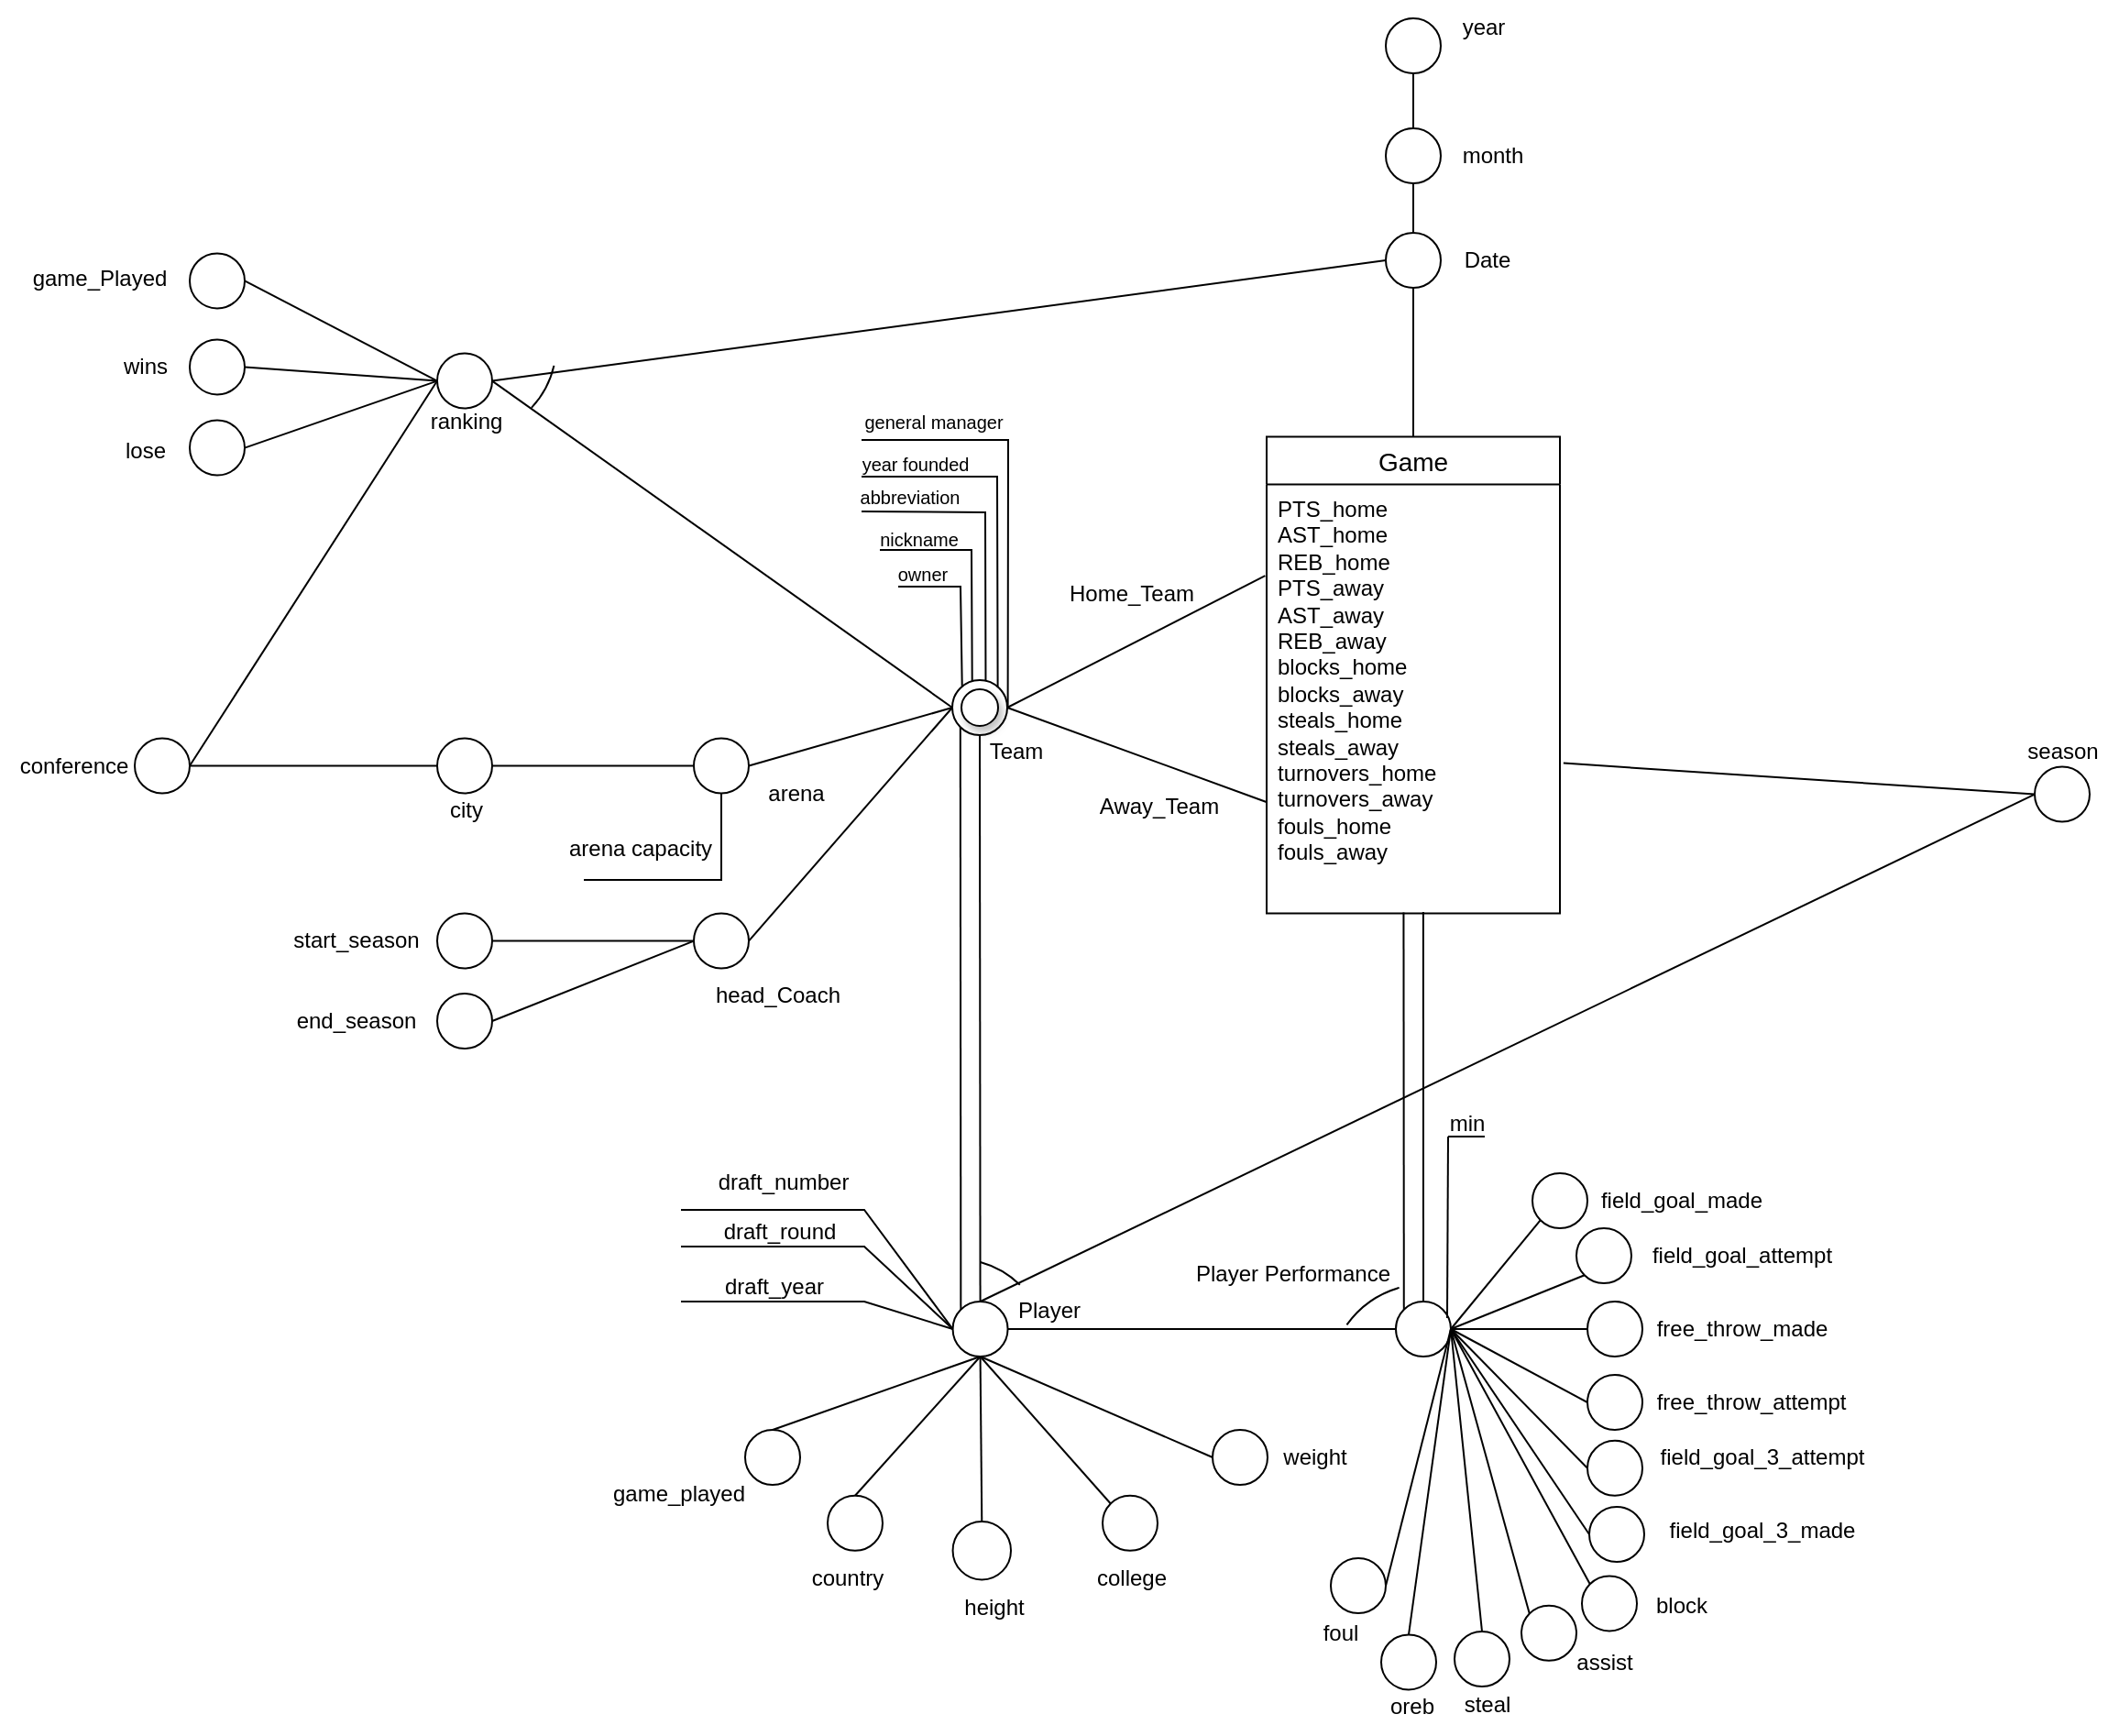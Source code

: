 <mxfile version="26.2.14">
  <diagram name="Page-1" id="STnHS9eQs5rwX8lgGzz5">
    <mxGraphModel dx="1370" dy="768" grid="1" gridSize="10" guides="1" tooltips="1" connect="1" arrows="1" fold="1" page="1" pageScale="1" pageWidth="1654" pageHeight="1169" math="0" shadow="0">
      <root>
        <mxCell id="0" />
        <mxCell id="1" parent="0" />
        <mxCell id="lqGyyjWY5NM0c0FbPmfU-131" value="&lt;font style=&quot;font-size: 10px;&quot;&gt;general manager&lt;/font&gt;" style="text;html=1;align=center;verticalAlign=middle;resizable=0;points=[];autosize=1;strokeColor=none;fillColor=none;" parent="1" vertex="1">
          <mxGeometry x="628.5" y="315.21" width="100" height="30" as="geometry" />
        </mxCell>
        <mxCell id="lqGyyjWY5NM0c0FbPmfU-140" value="&lt;font style=&quot;font-size: 10px;&quot;&gt;abbreviation&lt;/font&gt;" style="text;html=1;align=center;verticalAlign=middle;resizable=0;points=[];autosize=1;strokeColor=none;fillColor=none;" parent="1" vertex="1">
          <mxGeometry x="625.5" y="356" width="80" height="30" as="geometry" />
        </mxCell>
        <mxCell id="lqGyyjWY5NM0c0FbPmfU-82" value="Game" style="swimlane;fontStyle=0;childLayout=stackLayout;horizontal=1;startSize=26;horizontalStack=0;resizeParent=1;resizeParentMax=0;resizeLast=0;collapsible=1;marginBottom=0;align=center;fontSize=14;" parent="1" vertex="1">
          <mxGeometry x="861" y="338.21" width="160" height="260" as="geometry">
            <mxRectangle x="1130" y="142" width="130" height="30" as="alternateBounds" />
          </mxGeometry>
        </mxCell>
        <mxCell id="lqGyyjWY5NM0c0FbPmfU-85" value="&lt;div&gt;&lt;span style=&quot;background-color: transparent; color: light-dark(rgb(0, 0, 0), rgb(255, 255, 255));&quot;&gt;PTS_home&lt;br&gt;AST_home&amp;nbsp;&lt;/span&gt;&lt;/div&gt;&lt;div&gt;&lt;span style=&quot;background-color: transparent; color: light-dark(rgb(0, 0, 0), rgb(255, 255, 255));&quot;&gt;REB_home&lt;br&gt;PTS_away&lt;br&gt;AST_away&lt;br&gt;REB_away&lt;span style=&quot;white-space: pre;&quot;&gt;&#x9;&lt;/span&gt;&lt;br&gt;&lt;/span&gt;&lt;span style=&quot;background-color: transparent; color: light-dark(rgb(0, 0, 0), rgb(255, 255, 255));&quot;&gt;blocks_home&lt;/span&gt;&lt;/div&gt;&lt;div&gt;blocks_away&lt;/div&gt;&lt;div&gt;&lt;div&gt;steals_home&lt;/div&gt;&lt;div&gt;steals_away&lt;/div&gt;&lt;div&gt;turnovers_home&lt;/div&gt;&lt;div&gt;turnovers_away&lt;/div&gt;&lt;div&gt;fouls_home&lt;/div&gt;&lt;/div&gt;&lt;div&gt;fouls_away&lt;/div&gt;&lt;div&gt;&lt;br&gt;&lt;/div&gt;" style="text;strokeColor=none;fillColor=none;spacingLeft=4;spacingRight=4;overflow=hidden;rotatable=0;points=[[0,0.5],[1,0.5]];portConstraint=eastwest;fontSize=12;whiteSpace=wrap;html=1;" parent="lqGyyjWY5NM0c0FbPmfU-82" vertex="1">
          <mxGeometry y="26" width="160" height="234" as="geometry" />
        </mxCell>
        <mxCell id="lqGyyjWY5NM0c0FbPmfU-91" value="Home_Team" style="text;html=1;align=center;verticalAlign=middle;resizable=0;points=[];autosize=1;strokeColor=none;fillColor=none;" parent="1" vertex="1">
          <mxGeometry x="741.5" y="409" width="90" height="30" as="geometry" />
        </mxCell>
        <mxCell id="lqGyyjWY5NM0c0FbPmfU-101" value="" style="endArrow=none;html=1;rounded=0;entryX=1;entryY=0;entryDx=0;entryDy=0;" parent="1" edge="1">
          <mxGeometry relative="1" as="geometry">
            <mxPoint x="640" y="340" as="sourcePoint" />
            <mxPoint x="719.807" y="485.603" as="targetPoint" />
            <Array as="points">
              <mxPoint x="720" y="340" />
            </Array>
          </mxGeometry>
        </mxCell>
        <mxCell id="lqGyyjWY5NM0c0FbPmfU-115" value="&lt;font style=&quot;font-size: 10px;&quot;&gt;owner&lt;/font&gt;" style="text;html=1;align=center;verticalAlign=middle;resizable=0;points=[];autosize=1;strokeColor=none;fillColor=none;" parent="1" vertex="1">
          <mxGeometry x="647.5" y="398.0" width="50" height="30" as="geometry" />
        </mxCell>
        <mxCell id="Ys17MQs9ZZvH2SdcOi4z-31" value="" style="endArrow=none;html=1;rounded=0;entryX=0;entryY=0.5;entryDx=0;entryDy=0;exitX=1;exitY=0.5;exitDx=0;exitDy=0;" parent="1" source="Ys17MQs9ZZvH2SdcOi4z-32" target="HAxubspQe0TTmZOSSiqT-24" edge="1">
          <mxGeometry width="50" height="50" relative="1" as="geometry">
            <mxPoint x="-84" y="441.5" as="sourcePoint" />
            <mxPoint x="-184" y="513.5" as="targetPoint" />
          </mxGeometry>
        </mxCell>
        <mxCell id="Ys17MQs9ZZvH2SdcOi4z-32" value="" style="ellipse;whiteSpace=wrap;html=1;aspect=fixed;" parent="1" vertex="1">
          <mxGeometry x="273.5" y="285.21" width="30" height="30" as="geometry" />
        </mxCell>
        <mxCell id="Ys17MQs9ZZvH2SdcOi4z-34" value="wins" style="text;html=1;align=center;verticalAlign=middle;resizable=0;points=[];autosize=1;strokeColor=none;fillColor=none;" parent="1" vertex="1">
          <mxGeometry x="223.5" y="285.21" width="50" height="30" as="geometry" />
        </mxCell>
        <mxCell id="Ys17MQs9ZZvH2SdcOi4z-35" value="" style="endArrow=none;html=1;rounded=0;exitX=1;exitY=0.5;exitDx=0;exitDy=0;entryX=0;entryY=0.5;entryDx=0;entryDy=0;" parent="1" source="Ys17MQs9ZZvH2SdcOi4z-36" target="HAxubspQe0TTmZOSSiqT-24" edge="1">
          <mxGeometry width="50" height="50" relative="1" as="geometry">
            <mxPoint x="-104" y="493.5" as="sourcePoint" />
            <mxPoint x="383.5" y="255.21" as="targetPoint" />
          </mxGeometry>
        </mxCell>
        <mxCell id="Ys17MQs9ZZvH2SdcOi4z-36" value="" style="ellipse;whiteSpace=wrap;html=1;aspect=fixed;" parent="1" vertex="1">
          <mxGeometry x="273.5" y="329.29" width="30" height="30" as="geometry" />
        </mxCell>
        <mxCell id="Ys17MQs9ZZvH2SdcOi4z-37" value="lose" style="text;html=1;align=center;verticalAlign=middle;resizable=0;points=[];autosize=1;strokeColor=none;fillColor=none;" parent="1" vertex="1">
          <mxGeometry x="223.5" y="330.71" width="50" height="30" as="geometry" />
        </mxCell>
        <mxCell id="Ys17MQs9ZZvH2SdcOi4z-41" value="" style="endArrow=none;html=1;rounded=0;exitX=0.5;exitY=1;exitDx=0;exitDy=0;entryX=0;entryY=0.5;entryDx=0;entryDy=0;" parent="1" source="HAxubspQe0TTmZOSSiqT-42" target="Ys17MQs9ZZvH2SdcOi4z-51" edge="1">
          <mxGeometry width="50" height="50" relative="1" as="geometry">
            <mxPoint x="681.5" y="771.22" as="sourcePoint" />
            <mxPoint x="781.5" y="771.22" as="targetPoint" />
          </mxGeometry>
        </mxCell>
        <mxCell id="Ys17MQs9ZZvH2SdcOi4z-42" value="" style="endArrow=none;html=1;rounded=0;exitX=0.5;exitY=1;exitDx=0;exitDy=0;entryX=0.5;entryY=0;entryDx=0;entryDy=0;" parent="1" source="HAxubspQe0TTmZOSSiqT-42" target="Ys17MQs9ZZvH2SdcOi4z-49" edge="1">
          <mxGeometry width="50" height="50" relative="1" as="geometry">
            <mxPoint x="681.5" y="771.22" as="sourcePoint" />
            <mxPoint x="771.5" y="811.22" as="targetPoint" />
          </mxGeometry>
        </mxCell>
        <mxCell id="Ys17MQs9ZZvH2SdcOi4z-43" value="" style="endArrow=none;html=1;rounded=0;exitX=0.5;exitY=1;exitDx=0;exitDy=0;entryX=0.5;entryY=0;entryDx=0;entryDy=0;" parent="1" source="HAxubspQe0TTmZOSSiqT-42" target="Ys17MQs9ZZvH2SdcOi4z-47" edge="1">
          <mxGeometry width="50" height="50" relative="1" as="geometry">
            <mxPoint x="651.5" y="678.29" as="sourcePoint" />
            <mxPoint x="696.5" y="841.22" as="targetPoint" />
          </mxGeometry>
        </mxCell>
        <mxCell id="Ys17MQs9ZZvH2SdcOi4z-44" value="" style="endArrow=none;html=1;rounded=0;exitX=0.5;exitY=1;exitDx=0;exitDy=0;entryX=0.5;entryY=0;entryDx=0;entryDy=0;" parent="1" source="HAxubspQe0TTmZOSSiqT-42" target="Ys17MQs9ZZvH2SdcOi4z-45" edge="1">
          <mxGeometry width="50" height="50" relative="1" as="geometry">
            <mxPoint x="681.5" y="771.22" as="sourcePoint" />
            <mxPoint x="686.5" y="864.22" as="targetPoint" />
          </mxGeometry>
        </mxCell>
        <mxCell id="Ys17MQs9ZZvH2SdcOi4z-45" value="" style="ellipse;whiteSpace=wrap;html=1;aspect=fixed;" parent="1" vertex="1">
          <mxGeometry x="576.5" y="880.0" width="30" height="30" as="geometry" />
        </mxCell>
        <mxCell id="Ys17MQs9ZZvH2SdcOi4z-46" value="game_played" style="text;html=1;align=center;verticalAlign=middle;resizable=0;points=[];autosize=1;strokeColor=none;fillColor=none;" parent="1" vertex="1">
          <mxGeometry x="490" y="900.0" width="100" height="30" as="geometry" />
        </mxCell>
        <mxCell id="Ys17MQs9ZZvH2SdcOi4z-47" value="" style="ellipse;whiteSpace=wrap;html=1;aspect=fixed;" parent="1" vertex="1">
          <mxGeometry x="621.5" y="915.86" width="30" height="30" as="geometry" />
        </mxCell>
        <mxCell id="Ys17MQs9ZZvH2SdcOi4z-48" value="country" style="text;html=1;align=center;verticalAlign=middle;resizable=0;points=[];autosize=1;strokeColor=none;fillColor=none;" parent="1" vertex="1">
          <mxGeometry x="601.5" y="945.86" width="60" height="30" as="geometry" />
        </mxCell>
        <mxCell id="Ys17MQs9ZZvH2SdcOi4z-49" value="" style="ellipse;whiteSpace=wrap;html=1;aspect=fixed;" parent="1" vertex="1">
          <mxGeometry x="689.78" y="930" width="31.72" height="31.72" as="geometry" />
        </mxCell>
        <mxCell id="Ys17MQs9ZZvH2SdcOi4z-50" value="height" style="text;html=1;align=center;verticalAlign=middle;resizable=0;points=[];autosize=1;strokeColor=none;fillColor=none;" parent="1" vertex="1">
          <mxGeometry x="681.5" y="961.72" width="60" height="30" as="geometry" />
        </mxCell>
        <mxCell id="Ys17MQs9ZZvH2SdcOi4z-51" value="" style="ellipse;whiteSpace=wrap;html=1;aspect=fixed;" parent="1" vertex="1">
          <mxGeometry x="831.5" y="880.0" width="30" height="30" as="geometry" />
        </mxCell>
        <mxCell id="Ys17MQs9ZZvH2SdcOi4z-53" value="weight" style="text;html=1;align=center;verticalAlign=middle;resizable=0;points=[];autosize=1;strokeColor=none;fillColor=none;" parent="1" vertex="1">
          <mxGeometry x="856.5" y="880.0" width="60" height="30" as="geometry" />
        </mxCell>
        <mxCell id="Ys17MQs9ZZvH2SdcOi4z-60" value="" style="endArrow=none;html=1;rounded=0;entryX=0;entryY=0.5;entryDx=0;entryDy=0;exitX=1;exitY=0.5;exitDx=0;exitDy=0;" parent="1" source="Ys17MQs9ZZvH2SdcOi4z-61" target="HAxubspQe0TTmZOSSiqT-24" edge="1">
          <mxGeometry width="50" height="50" relative="1" as="geometry">
            <mxPoint x="-94" y="393.5" as="sourcePoint" />
            <mxPoint x="66" y="453.5" as="targetPoint" />
          </mxGeometry>
        </mxCell>
        <mxCell id="Ys17MQs9ZZvH2SdcOi4z-61" value="" style="ellipse;whiteSpace=wrap;html=1;aspect=fixed;" parent="1" vertex="1">
          <mxGeometry x="273.5" y="238.21" width="30" height="30" as="geometry" />
        </mxCell>
        <mxCell id="uUU-sFvdg4GG319mq6XO-7" value="" style="endArrow=none;html=1;rounded=0;entryX=0;entryY=0;entryDx=0;entryDy=0;exitX=0.5;exitY=1;exitDx=0;exitDy=0;" parent="1" source="HAxubspQe0TTmZOSSiqT-42" target="uUU-sFvdg4GG319mq6XO-8" edge="1">
          <mxGeometry width="50" height="50" relative="1" as="geometry">
            <mxPoint x="691.5" y="680" as="sourcePoint" />
            <mxPoint x="786" y="731.22" as="targetPoint" />
          </mxGeometry>
        </mxCell>
        <mxCell id="uUU-sFvdg4GG319mq6XO-8" value="" style="ellipse;whiteSpace=wrap;html=1;aspect=fixed;" parent="1" vertex="1">
          <mxGeometry x="771.5" y="915.86" width="30" height="30" as="geometry" />
        </mxCell>
        <mxCell id="uUU-sFvdg4GG319mq6XO-9" value="college" style="text;html=1;align=center;verticalAlign=middle;resizable=0;points=[];autosize=1;strokeColor=none;fillColor=none;" parent="1" vertex="1">
          <mxGeometry x="756.5" y="945.86" width="60" height="30" as="geometry" />
        </mxCell>
        <mxCell id="HAxubspQe0TTmZOSSiqT-1" value="" style="ellipse;whiteSpace=wrap;html=1;aspect=fixed;" parent="1" vertex="1">
          <mxGeometry x="926" y="227" width="30" height="30" as="geometry" />
        </mxCell>
        <mxCell id="HAxubspQe0TTmZOSSiqT-3" value="Date" style="text;html=1;align=center;verticalAlign=middle;resizable=0;points=[];autosize=1;strokeColor=none;fillColor=none;" parent="1" vertex="1">
          <mxGeometry x="956" y="227" width="50" height="30" as="geometry" />
        </mxCell>
        <mxCell id="HAxubspQe0TTmZOSSiqT-4" value="" style="ellipse;whiteSpace=wrap;html=1;aspect=fixed;" parent="1" vertex="1">
          <mxGeometry x="926" y="170" width="30" height="30" as="geometry" />
        </mxCell>
        <mxCell id="HAxubspQe0TTmZOSSiqT-5" value="" style="ellipse;whiteSpace=wrap;html=1;aspect=fixed;" parent="1" vertex="1">
          <mxGeometry x="926" y="110" width="30" height="30" as="geometry" />
        </mxCell>
        <mxCell id="HAxubspQe0TTmZOSSiqT-7" value="" style="endArrow=none;html=1;rounded=0;entryX=0.5;entryY=1;entryDx=0;entryDy=0;exitX=0.5;exitY=0;exitDx=0;exitDy=0;" parent="1" source="HAxubspQe0TTmZOSSiqT-1" target="HAxubspQe0TTmZOSSiqT-4" edge="1">
          <mxGeometry width="50" height="50" relative="1" as="geometry">
            <mxPoint x="628.5" y="257" as="sourcePoint" />
            <mxPoint x="678.5" y="207" as="targetPoint" />
          </mxGeometry>
        </mxCell>
        <mxCell id="HAxubspQe0TTmZOSSiqT-8" value="month" style="text;html=1;align=center;verticalAlign=middle;resizable=0;points=[];autosize=1;strokeColor=none;fillColor=none;" parent="1" vertex="1">
          <mxGeometry x="953.5" y="170" width="60" height="30" as="geometry" />
        </mxCell>
        <mxCell id="HAxubspQe0TTmZOSSiqT-9" value="year" style="text;html=1;align=center;verticalAlign=middle;resizable=0;points=[];autosize=1;strokeColor=none;fillColor=none;" parent="1" vertex="1">
          <mxGeometry x="953.5" y="100" width="50" height="30" as="geometry" />
        </mxCell>
        <mxCell id="HAxubspQe0TTmZOSSiqT-10" value="Away_Team" style="text;html=1;align=center;verticalAlign=middle;resizable=0;points=[];autosize=1;strokeColor=none;fillColor=none;" parent="1" vertex="1">
          <mxGeometry x="756.5" y="524.5" width="90" height="30" as="geometry" />
        </mxCell>
        <mxCell id="HAxubspQe0TTmZOSSiqT-11" value="" style="ellipse;whiteSpace=wrap;html=1;aspect=fixed;" parent="1" vertex="1">
          <mxGeometry x="689.5" y="471" width="30" height="30" as="geometry" />
        </mxCell>
        <mxCell id="HAxubspQe0TTmZOSSiqT-12" value="" style="endArrow=none;html=1;rounded=0;entryX=-0.005;entryY=0.213;entryDx=0;entryDy=0;exitX=1;exitY=0.5;exitDx=0;exitDy=0;entryPerimeter=0;" parent="1" source="HAxubspQe0TTmZOSSiqT-11" target="lqGyyjWY5NM0c0FbPmfU-85" edge="1">
          <mxGeometry width="50" height="50" relative="1" as="geometry">
            <mxPoint x="648.5" y="550" as="sourcePoint" />
            <mxPoint x="698.5" y="500" as="targetPoint" />
          </mxGeometry>
        </mxCell>
        <mxCell id="HAxubspQe0TTmZOSSiqT-14" value="" style="ellipse;whiteSpace=wrap;html=1;aspect=fixed;shadow=1;" parent="1" vertex="1">
          <mxGeometry x="694.5" y="476" width="20" height="20" as="geometry" />
        </mxCell>
        <mxCell id="HAxubspQe0TTmZOSSiqT-15" value="" style="endArrow=none;html=1;rounded=0;entryX=1;entryY=0.5;entryDx=0;entryDy=0;exitX=0.001;exitY=0.741;exitDx=0;exitDy=0;exitPerimeter=0;" parent="1" source="lqGyyjWY5NM0c0FbPmfU-85" target="HAxubspQe0TTmZOSSiqT-11" edge="1">
          <mxGeometry width="50" height="50" relative="1" as="geometry">
            <mxPoint x="648.5" y="550" as="sourcePoint" />
            <mxPoint x="698.5" y="500" as="targetPoint" />
          </mxGeometry>
        </mxCell>
        <mxCell id="HAxubspQe0TTmZOSSiqT-16" value="Team" style="text;html=1;align=center;verticalAlign=middle;resizable=0;points=[];autosize=1;strokeColor=none;fillColor=none;" parent="1" vertex="1">
          <mxGeometry x="698.5" y="494.5" width="50" height="30" as="geometry" />
        </mxCell>
        <mxCell id="HAxubspQe0TTmZOSSiqT-19" value="" style="endArrow=none;html=1;rounded=0;entryX=0;entryY=0.5;entryDx=0;entryDy=0;exitX=1;exitY=0.5;exitDx=0;exitDy=0;" parent="1" source="HAxubspQe0TTmZOSSiqT-24" target="HAxubspQe0TTmZOSSiqT-11" edge="1">
          <mxGeometry width="50" height="50" relative="1" as="geometry">
            <mxPoint x="518.5" y="470" as="sourcePoint" />
            <mxPoint x="498.5" y="490" as="targetPoint" />
          </mxGeometry>
        </mxCell>
        <mxCell id="HAxubspQe0TTmZOSSiqT-20" value="" style="ellipse;whiteSpace=wrap;html=1;aspect=fixed;" parent="1" vertex="1">
          <mxGeometry x="408.5" y="598.29" width="30" height="30" as="geometry" />
        </mxCell>
        <mxCell id="HAxubspQe0TTmZOSSiqT-21" value="" style="ellipse;whiteSpace=wrap;html=1;aspect=fixed;" parent="1" vertex="1">
          <mxGeometry x="548.5" y="598.29" width="30" height="30" as="geometry" />
        </mxCell>
        <mxCell id="HAxubspQe0TTmZOSSiqT-22" value="" style="ellipse;whiteSpace=wrap;html=1;aspect=fixed;" parent="1" vertex="1">
          <mxGeometry x="408.5" y="502.79" width="30" height="30" as="geometry" />
        </mxCell>
        <mxCell id="HAxubspQe0TTmZOSSiqT-23" value="" style="ellipse;whiteSpace=wrap;html=1;aspect=fixed;" parent="1" vertex="1">
          <mxGeometry x="548.5" y="502.79" width="30" height="30" as="geometry" />
        </mxCell>
        <mxCell id="HAxubspQe0TTmZOSSiqT-24" value="" style="ellipse;whiteSpace=wrap;html=1;aspect=fixed;" parent="1" vertex="1">
          <mxGeometry x="408.5" y="292.79" width="30" height="30" as="geometry" />
        </mxCell>
        <mxCell id="HAxubspQe0TTmZOSSiqT-26" value="" style="endArrow=none;html=1;rounded=0;entryX=0;entryY=0.5;entryDx=0;entryDy=0;exitX=1;exitY=0.5;exitDx=0;exitDy=0;" parent="1" source="HAxubspQe0TTmZOSSiqT-23" target="HAxubspQe0TTmZOSSiqT-11" edge="1">
          <mxGeometry width="50" height="50" relative="1" as="geometry">
            <mxPoint x="598.5" y="550" as="sourcePoint" />
            <mxPoint x="498.5" y="490" as="targetPoint" />
          </mxGeometry>
        </mxCell>
        <mxCell id="HAxubspQe0TTmZOSSiqT-27" value="arena" style="text;html=1;align=center;verticalAlign=middle;resizable=0;points=[];autosize=1;strokeColor=none;fillColor=none;" parent="1" vertex="1">
          <mxGeometry x="578.5" y="518.29" width="50" height="30" as="geometry" />
        </mxCell>
        <mxCell id="HAxubspQe0TTmZOSSiqT-28" value="" style="endArrow=none;html=1;rounded=0;entryX=0.5;entryY=1;entryDx=0;entryDy=0;" parent="1" target="HAxubspQe0TTmZOSSiqT-23" edge="1">
          <mxGeometry width="50" height="50" relative="1" as="geometry">
            <mxPoint x="488.5" y="580" as="sourcePoint" />
            <mxPoint x="498.5" y="490" as="targetPoint" />
            <Array as="points">
              <mxPoint x="563.5" y="580" />
            </Array>
          </mxGeometry>
        </mxCell>
        <mxCell id="HAxubspQe0TTmZOSSiqT-29" value="arena capacity" style="text;html=1;align=center;verticalAlign=middle;resizable=0;points=[];autosize=1;strokeColor=none;fillColor=none;" parent="1" vertex="1">
          <mxGeometry x="468.5" y="548.29" width="100" height="30" as="geometry" />
        </mxCell>
        <mxCell id="HAxubspQe0TTmZOSSiqT-30" value="" style="endArrow=none;html=1;rounded=0;entryX=0;entryY=0.5;entryDx=0;entryDy=0;exitX=1;exitY=0.5;exitDx=0;exitDy=0;" parent="1" source="HAxubspQe0TTmZOSSiqT-22" target="HAxubspQe0TTmZOSSiqT-23" edge="1">
          <mxGeometry width="50" height="50" relative="1" as="geometry">
            <mxPoint x="448.5" y="518" as="sourcePoint" />
            <mxPoint x="498.5" y="490" as="targetPoint" />
          </mxGeometry>
        </mxCell>
        <mxCell id="HAxubspQe0TTmZOSSiqT-31" value="city" style="text;html=1;align=center;verticalAlign=middle;resizable=0;points=[];autosize=1;strokeColor=none;fillColor=none;" parent="1" vertex="1">
          <mxGeometry x="403.5" y="527" width="40" height="30" as="geometry" />
        </mxCell>
        <mxCell id="HAxubspQe0TTmZOSSiqT-33" value="&lt;font style=&quot;font-size: 10px;&quot;&gt;year founded&lt;/font&gt;" style="text;html=1;align=center;verticalAlign=middle;resizable=0;points=[];autosize=1;strokeColor=none;fillColor=none;" parent="1" vertex="1">
          <mxGeometry x="628.5" y="338.21" width="80" height="30" as="geometry" />
        </mxCell>
        <mxCell id="HAxubspQe0TTmZOSSiqT-34" value="" style="endArrow=none;html=1;rounded=0;entryX=0;entryY=0.5;entryDx=0;entryDy=0;exitX=1;exitY=0.5;exitDx=0;exitDy=0;" parent="1" source="HAxubspQe0TTmZOSSiqT-21" target="HAxubspQe0TTmZOSSiqT-11" edge="1">
          <mxGeometry width="50" height="50" relative="1" as="geometry">
            <mxPoint x="578.5" y="620" as="sourcePoint" />
            <mxPoint x="658.5" y="450" as="targetPoint" />
          </mxGeometry>
        </mxCell>
        <mxCell id="HAxubspQe0TTmZOSSiqT-36" value="head_Coach" style="text;html=1;align=center;verticalAlign=middle;resizable=0;points=[];autosize=1;strokeColor=none;fillColor=none;" parent="1" vertex="1">
          <mxGeometry x="548.5" y="628.29" width="90" height="30" as="geometry" />
        </mxCell>
        <mxCell id="HAxubspQe0TTmZOSSiqT-37" value="" style="endArrow=none;html=1;rounded=0;entryX=0;entryY=0.5;entryDx=0;entryDy=0;entryPerimeter=0;exitX=1;exitY=0.5;exitDx=0;exitDy=0;" parent="1" source="HAxubspQe0TTmZOSSiqT-20" target="HAxubspQe0TTmZOSSiqT-21" edge="1">
          <mxGeometry width="50" height="50" relative="1" as="geometry">
            <mxPoint x="468.5" y="620" as="sourcePoint" />
            <mxPoint x="658.5" y="450" as="targetPoint" />
          </mxGeometry>
        </mxCell>
        <mxCell id="HAxubspQe0TTmZOSSiqT-39" value="start_season" style="text;html=1;align=center;verticalAlign=middle;resizable=0;points=[];autosize=1;strokeColor=none;fillColor=none;" parent="1" vertex="1">
          <mxGeometry x="318.5" y="598.29" width="90" height="30" as="geometry" />
        </mxCell>
        <mxCell id="HAxubspQe0TTmZOSSiqT-40" value="" style="endArrow=none;html=1;rounded=0;entryX=0;entryY=0.5;entryDx=0;entryDy=0;exitX=1;exitY=0.5;exitDx=0;exitDy=0;" parent="1" source="HAxubspQe0TTmZOSSiqT-43" target="HAxubspQe0TTmZOSSiqT-21" edge="1">
          <mxGeometry width="50" height="50" relative="1" as="geometry">
            <mxPoint x="448.5" y="660" as="sourcePoint" />
            <mxPoint x="658.5" y="450" as="targetPoint" />
          </mxGeometry>
        </mxCell>
        <mxCell id="HAxubspQe0TTmZOSSiqT-42" value="" style="ellipse;whiteSpace=wrap;html=1;aspect=fixed;" parent="1" vertex="1">
          <mxGeometry x="689.78" y="810" width="30" height="30" as="geometry" />
        </mxCell>
        <mxCell id="HAxubspQe0TTmZOSSiqT-43" value="" style="ellipse;whiteSpace=wrap;html=1;aspect=fixed;" parent="1" vertex="1">
          <mxGeometry x="408.5" y="642" width="30" height="30" as="geometry" />
        </mxCell>
        <mxCell id="HAxubspQe0TTmZOSSiqT-45" value="end_season" style="text;html=1;align=center;verticalAlign=middle;resizable=0;points=[];autosize=1;strokeColor=none;fillColor=none;" parent="1" vertex="1">
          <mxGeometry x="318.5" y="642" width="90" height="30" as="geometry" />
        </mxCell>
        <mxCell id="HAxubspQe0TTmZOSSiqT-46" value="" style="endArrow=none;html=1;rounded=0;entryX=0.5;entryY=1;entryDx=0;entryDy=0;exitX=0.5;exitY=0;exitDx=0;exitDy=0;" parent="1" source="HAxubspQe0TTmZOSSiqT-42" target="HAxubspQe0TTmZOSSiqT-11" edge="1">
          <mxGeometry width="50" height="50" relative="1" as="geometry">
            <mxPoint x="703.5" y="640" as="sourcePoint" />
            <mxPoint x="658.5" y="450" as="targetPoint" />
          </mxGeometry>
        </mxCell>
        <mxCell id="HAxubspQe0TTmZOSSiqT-47" value="" style="endArrow=none;html=1;rounded=0;entryX=0;entryY=1;entryDx=0;entryDy=0;exitX=0;exitY=0;exitDx=0;exitDy=0;" parent="1" source="HAxubspQe0TTmZOSSiqT-42" target="HAxubspQe0TTmZOSSiqT-11" edge="1">
          <mxGeometry width="50" height="50" relative="1" as="geometry">
            <mxPoint x="692.5" y="650" as="sourcePoint" />
            <mxPoint x="658.5" y="450" as="targetPoint" />
          </mxGeometry>
        </mxCell>
        <mxCell id="HAxubspQe0TTmZOSSiqT-48" value="Player" style="text;html=1;align=center;verticalAlign=middle;resizable=0;points=[];autosize=1;strokeColor=none;fillColor=none;" parent="1" vertex="1">
          <mxGeometry x="711.5" y="800" width="60" height="30" as="geometry" />
        </mxCell>
        <mxCell id="HAxubspQe0TTmZOSSiqT-53" value="" style="ellipse;whiteSpace=wrap;html=1;aspect=fixed;" parent="1" vertex="1">
          <mxGeometry x="1280" y="518.29" width="30" height="30" as="geometry" />
        </mxCell>
        <mxCell id="HAxubspQe0TTmZOSSiqT-55" value="season" style="text;html=1;align=center;verticalAlign=middle;resizable=0;points=[];autosize=1;strokeColor=none;fillColor=none;" parent="1" vertex="1">
          <mxGeometry x="1265" y="494.5" width="60" height="30" as="geometry" />
        </mxCell>
        <mxCell id="HAxubspQe0TTmZOSSiqT-59" value="ranking" style="text;html=1;align=center;verticalAlign=middle;resizable=0;points=[];autosize=1;strokeColor=none;fillColor=none;" parent="1" vertex="1">
          <mxGeometry x="393.5" y="315.21" width="60" height="30" as="geometry" />
        </mxCell>
        <mxCell id="HAxubspQe0TTmZOSSiqT-62" value="" style="endArrow=none;html=1;rounded=0;entryX=0;entryY=0.5;entryDx=0;entryDy=0;exitX=1;exitY=0.5;exitDx=0;exitDy=0;" parent="1" source="HAxubspQe0TTmZOSSiqT-64" target="HAxubspQe0TTmZOSSiqT-22" edge="1">
          <mxGeometry width="50" height="50" relative="1" as="geometry">
            <mxPoint x="298.5" y="518" as="sourcePoint" />
            <mxPoint x="768.5" y="580" as="targetPoint" />
          </mxGeometry>
        </mxCell>
        <mxCell id="HAxubspQe0TTmZOSSiqT-64" value="" style="ellipse;whiteSpace=wrap;html=1;aspect=fixed;" parent="1" vertex="1">
          <mxGeometry x="243.5" y="502.79" width="30" height="30" as="geometry" />
        </mxCell>
        <mxCell id="HAxubspQe0TTmZOSSiqT-65" value="conference" style="text;html=1;align=center;verticalAlign=middle;resizable=0;points=[];autosize=1;strokeColor=none;fillColor=none;" parent="1" vertex="1">
          <mxGeometry x="170" y="502.79" width="80" height="30" as="geometry" />
        </mxCell>
        <mxCell id="HAxubspQe0TTmZOSSiqT-66" value="game_Played" style="text;html=1;align=center;verticalAlign=middle;resizable=0;points=[];autosize=1;strokeColor=none;fillColor=none;" parent="1" vertex="1">
          <mxGeometry x="173.5" y="237" width="100" height="30" as="geometry" />
        </mxCell>
        <mxCell id="HAxubspQe0TTmZOSSiqT-67" value="&lt;font style=&quot;font-size: 10px;&quot;&gt;nickname&lt;/font&gt;" style="text;html=1;align=center;verticalAlign=middle;resizable=0;points=[];autosize=1;strokeColor=none;fillColor=none;" parent="1" vertex="1">
          <mxGeometry x="635.5" y="379.0" width="70" height="30" as="geometry" />
        </mxCell>
        <mxCell id="HAxubspQe0TTmZOSSiqT-70" value="" style="endArrow=none;html=1;rounded=0;entryX=0.5;entryY=1;entryDx=0;entryDy=0;exitX=0.5;exitY=0;exitDx=0;exitDy=0;" parent="1" source="HAxubspQe0TTmZOSSiqT-4" target="HAxubspQe0TTmZOSSiqT-5" edge="1">
          <mxGeometry width="50" height="50" relative="1" as="geometry">
            <mxPoint x="778.5" y="200" as="sourcePoint" />
            <mxPoint x="828.5" y="150" as="targetPoint" />
          </mxGeometry>
        </mxCell>
        <mxCell id="HAxubspQe0TTmZOSSiqT-71" value="" style="endArrow=none;html=1;rounded=0;entryX=0;entryY=0.5;entryDx=0;entryDy=0;exitX=1;exitY=0.5;exitDx=0;exitDy=0;" parent="1" source="HAxubspQe0TTmZOSSiqT-24" target="HAxubspQe0TTmZOSSiqT-1" edge="1">
          <mxGeometry width="50" height="50" relative="1" as="geometry">
            <mxPoint x="758.5" y="260" as="sourcePoint" />
            <mxPoint x="808.5" y="210" as="targetPoint" />
          </mxGeometry>
        </mxCell>
        <mxCell id="HAxubspQe0TTmZOSSiqT-73" value="" style="verticalLabelPosition=bottom;verticalAlign=top;html=1;shape=mxgraph.basic.arc;startAngle=0.286;endAngle=0.37;" parent="1" vertex="1">
          <mxGeometry x="373.5" y="238.21" width="100" height="100" as="geometry" />
        </mxCell>
        <mxCell id="HAxubspQe0TTmZOSSiqT-74" value="" style="endArrow=none;html=1;rounded=0;entryX=0;entryY=0.5;entryDx=0;entryDy=0;exitX=1;exitY=0.5;exitDx=0;exitDy=0;" parent="1" source="HAxubspQe0TTmZOSSiqT-64" target="HAxubspQe0TTmZOSSiqT-24" edge="1">
          <mxGeometry width="50" height="50" relative="1" as="geometry">
            <mxPoint x="618.5" y="610" as="sourcePoint" />
            <mxPoint x="668.5" y="560" as="targetPoint" />
          </mxGeometry>
        </mxCell>
        <mxCell id="HAxubspQe0TTmZOSSiqT-75" value="" style="endArrow=none;html=1;rounded=0;exitX=0;exitY=0.5;exitDx=0;exitDy=0;" parent="1" source="HAxubspQe0TTmZOSSiqT-42" edge="1">
          <mxGeometry width="50" height="50" relative="1" as="geometry">
            <mxPoint x="901.5" y="710" as="sourcePoint" />
            <mxPoint x="541.5" y="760" as="targetPoint" />
            <Array as="points">
              <mxPoint x="641.5" y="760" />
            </Array>
          </mxGeometry>
        </mxCell>
        <mxCell id="HAxubspQe0TTmZOSSiqT-76" value="draft_year" style="text;html=1;align=center;verticalAlign=middle;resizable=0;points=[];autosize=1;strokeColor=none;fillColor=none;" parent="1" vertex="1">
          <mxGeometry x="551.5" y="786.71" width="80" height="30" as="geometry" />
        </mxCell>
        <mxCell id="HAxubspQe0TTmZOSSiqT-77" value="" style="endArrow=none;html=1;rounded=0;exitX=0;exitY=0.5;exitDx=0;exitDy=0;" parent="1" source="HAxubspQe0TTmZOSSiqT-42" edge="1">
          <mxGeometry width="50" height="50" relative="1" as="geometry">
            <mxPoint x="901.5" y="710" as="sourcePoint" />
            <mxPoint x="541.5" y="780" as="targetPoint" />
            <Array as="points">
              <mxPoint x="641.5" y="780" />
            </Array>
          </mxGeometry>
        </mxCell>
        <mxCell id="HAxubspQe0TTmZOSSiqT-78" value="draft_round" style="text;html=1;align=center;verticalAlign=middle;resizable=0;points=[];autosize=1;strokeColor=none;fillColor=none;" parent="1" vertex="1">
          <mxGeometry x="554.5" y="756.71" width="80" height="30" as="geometry" />
        </mxCell>
        <mxCell id="HAxubspQe0TTmZOSSiqT-79" value="" style="endArrow=none;html=1;rounded=0;exitX=0;exitY=0.5;exitDx=0;exitDy=0;" parent="1" source="HAxubspQe0TTmZOSSiqT-42" edge="1">
          <mxGeometry width="50" height="50" relative="1" as="geometry">
            <mxPoint x="611.5" y="780" as="sourcePoint" />
            <mxPoint x="541.5" y="810" as="targetPoint" />
            <Array as="points">
              <mxPoint x="641.5" y="810" />
            </Array>
          </mxGeometry>
        </mxCell>
        <mxCell id="HAxubspQe0TTmZOSSiqT-80" value="draft_number" style="text;html=1;align=center;verticalAlign=middle;resizable=0;points=[];autosize=1;strokeColor=none;fillColor=none;" parent="1" vertex="1">
          <mxGeometry x="551.5" y="730" width="90" height="30" as="geometry" />
        </mxCell>
        <mxCell id="HAxubspQe0TTmZOSSiqT-81" value="" style="endArrow=none;html=1;rounded=0;entryX=0;entryY=0.5;entryDx=0;entryDy=0;exitX=0.5;exitY=0;exitDx=0;exitDy=0;" parent="1" source="HAxubspQe0TTmZOSSiqT-42" target="HAxubspQe0TTmZOSSiqT-53" edge="1">
          <mxGeometry width="50" height="50" relative="1" as="geometry">
            <mxPoint x="418.5" y="750" as="sourcePoint" />
            <mxPoint x="468.5" y="700" as="targetPoint" />
            <Array as="points" />
          </mxGeometry>
        </mxCell>
        <mxCell id="HAxubspQe0TTmZOSSiqT-82" value="" style="verticalLabelPosition=bottom;verticalAlign=top;html=1;shape=mxgraph.basic.arc;startAngle=0.043;endAngle=0.123;" parent="1" vertex="1">
          <mxGeometry x="641.5" y="786.71" width="100" height="100" as="geometry" />
        </mxCell>
        <mxCell id="rmlVPVZ7KGybjE69mIBt-1" value="" style="endArrow=none;html=1;rounded=0;entryX=0.5;entryY=1;entryDx=0;entryDy=0;exitX=0.5;exitY=0;exitDx=0;exitDy=0;" parent="1" source="lqGyyjWY5NM0c0FbPmfU-82" target="HAxubspQe0TTmZOSSiqT-1" edge="1">
          <mxGeometry width="50" height="50" relative="1" as="geometry">
            <mxPoint x="820" y="340" as="sourcePoint" />
            <mxPoint x="870" y="290" as="targetPoint" />
          </mxGeometry>
        </mxCell>
        <mxCell id="rmlVPVZ7KGybjE69mIBt-2" value="" style="endArrow=none;html=1;rounded=0;entryX=1.012;entryY=0.65;entryDx=0;entryDy=0;entryPerimeter=0;exitX=0;exitY=0.5;exitDx=0;exitDy=0;" parent="1" source="HAxubspQe0TTmZOSSiqT-53" target="lqGyyjWY5NM0c0FbPmfU-85" edge="1">
          <mxGeometry width="50" height="50" relative="1" as="geometry">
            <mxPoint x="820" y="740" as="sourcePoint" />
            <mxPoint x="870" y="690" as="targetPoint" />
          </mxGeometry>
        </mxCell>
        <mxCell id="GS6m8zJGMtgKhHzVI7Pk-4" value="" style="ellipse;whiteSpace=wrap;html=1;aspect=fixed;" parent="1" vertex="1">
          <mxGeometry x="931.5" y="810.0" width="30" height="30" as="geometry" />
        </mxCell>
        <mxCell id="GS6m8zJGMtgKhHzVI7Pk-5" value="" style="endArrow=none;html=1;rounded=0;exitX=1;exitY=0.5;exitDx=0;exitDy=0;entryX=0;entryY=0.5;entryDx=0;entryDy=0;" parent="1" source="HAxubspQe0TTmZOSSiqT-42" target="GS6m8zJGMtgKhHzVI7Pk-4" edge="1">
          <mxGeometry width="50" height="50" relative="1" as="geometry">
            <mxPoint x="715" y="850" as="sourcePoint" />
            <mxPoint x="926.5" y="825" as="targetPoint" />
          </mxGeometry>
        </mxCell>
        <mxCell id="GS6m8zJGMtgKhHzVI7Pk-6" value="Player Performance" style="text;html=1;align=center;verticalAlign=middle;resizable=0;points=[];autosize=1;strokeColor=none;fillColor=none;" parent="1" vertex="1">
          <mxGeometry x="810" y="780" width="130" height="30" as="geometry" />
        </mxCell>
        <mxCell id="GS6m8zJGMtgKhHzVI7Pk-9" value="" style="endArrow=none;html=1;rounded=0;exitX=0;exitY=0;exitDx=0;exitDy=0;entryX=0.467;entryY=0.998;entryDx=0;entryDy=0;entryPerimeter=0;" parent="1" source="GS6m8zJGMtgKhHzVI7Pk-4" target="lqGyyjWY5NM0c0FbPmfU-85" edge="1">
          <mxGeometry width="50" height="50" relative="1" as="geometry">
            <mxPoint x="1010" y="710" as="sourcePoint" />
            <mxPoint x="1060" y="660" as="targetPoint" />
          </mxGeometry>
        </mxCell>
        <mxCell id="GS6m8zJGMtgKhHzVI7Pk-10" value="" style="endArrow=none;html=1;rounded=0;entryX=0.534;entryY=0.997;entryDx=0;entryDy=0;entryPerimeter=0;exitX=0.5;exitY=0;exitDx=0;exitDy=0;" parent="1" source="GS6m8zJGMtgKhHzVI7Pk-4" target="lqGyyjWY5NM0c0FbPmfU-85" edge="1">
          <mxGeometry width="50" height="50" relative="1" as="geometry">
            <mxPoint x="970" y="810" as="sourcePoint" />
            <mxPoint x="946" y="651" as="targetPoint" />
          </mxGeometry>
        </mxCell>
        <mxCell id="GS6m8zJGMtgKhHzVI7Pk-13" value="" style="endArrow=none;html=1;rounded=0;exitX=1;exitY=0.5;exitDx=0;exitDy=0;entryX=0;entryY=1;entryDx=0;entryDy=0;" parent="1" source="GS6m8zJGMtgKhHzVI7Pk-4" target="GS6m8zJGMtgKhHzVI7Pk-14" edge="1">
          <mxGeometry width="50" height="50" relative="1" as="geometry">
            <mxPoint x="963" y="867.5" as="sourcePoint" />
            <mxPoint x="1090" y="922.5" as="targetPoint" />
          </mxGeometry>
        </mxCell>
        <mxCell id="GS6m8zJGMtgKhHzVI7Pk-14" value="" style="ellipse;whiteSpace=wrap;html=1;aspect=fixed;" parent="1" vertex="1">
          <mxGeometry x="1006" y="740.0" width="30" height="30" as="geometry" />
        </mxCell>
        <mxCell id="GS6m8zJGMtgKhHzVI7Pk-15" value="" style="ellipse;whiteSpace=wrap;html=1;aspect=fixed;" parent="1" vertex="1">
          <mxGeometry x="1030" y="770.0" width="30" height="30" as="geometry" />
        </mxCell>
        <mxCell id="GS6m8zJGMtgKhHzVI7Pk-16" value="" style="endArrow=none;html=1;rounded=0;exitX=1;exitY=0.5;exitDx=0;exitDy=0;entryX=0;entryY=1;entryDx=0;entryDy=0;" parent="1" source="GS6m8zJGMtgKhHzVI7Pk-4" target="GS6m8zJGMtgKhHzVI7Pk-15" edge="1">
          <mxGeometry width="50" height="50" relative="1" as="geometry">
            <mxPoint x="972" y="835" as="sourcePoint" />
            <mxPoint x="1020" y="776" as="targetPoint" />
          </mxGeometry>
        </mxCell>
        <mxCell id="GS6m8zJGMtgKhHzVI7Pk-17" value="" style="ellipse;whiteSpace=wrap;html=1;aspect=fixed;" parent="1" vertex="1">
          <mxGeometry x="1036" y="810.0" width="30" height="30" as="geometry" />
        </mxCell>
        <mxCell id="GS6m8zJGMtgKhHzVI7Pk-18" value="" style="endArrow=none;html=1;rounded=0;exitX=1;exitY=0.5;exitDx=0;exitDy=0;entryX=0;entryY=0.5;entryDx=0;entryDy=0;" parent="1" source="GS6m8zJGMtgKhHzVI7Pk-4" target="GS6m8zJGMtgKhHzVI7Pk-17" edge="1">
          <mxGeometry width="50" height="50" relative="1" as="geometry">
            <mxPoint x="972" y="835" as="sourcePoint" />
            <mxPoint x="1044" y="806" as="targetPoint" />
          </mxGeometry>
        </mxCell>
        <mxCell id="GS6m8zJGMtgKhHzVI7Pk-19" value="" style="ellipse;whiteSpace=wrap;html=1;aspect=fixed;" parent="1" vertex="1">
          <mxGeometry x="1036" y="850.0" width="30" height="30" as="geometry" />
        </mxCell>
        <mxCell id="GS6m8zJGMtgKhHzVI7Pk-20" value="" style="endArrow=none;html=1;rounded=0;exitX=1;exitY=0.5;exitDx=0;exitDy=0;entryX=0;entryY=0.5;entryDx=0;entryDy=0;" parent="1" source="GS6m8zJGMtgKhHzVI7Pk-4" target="GS6m8zJGMtgKhHzVI7Pk-19" edge="1">
          <mxGeometry width="50" height="50" relative="1" as="geometry">
            <mxPoint x="972" y="835" as="sourcePoint" />
            <mxPoint x="1046" y="835" as="targetPoint" />
          </mxGeometry>
        </mxCell>
        <mxCell id="GS6m8zJGMtgKhHzVI7Pk-21" value="" style="ellipse;whiteSpace=wrap;html=1;aspect=fixed;" parent="1" vertex="1">
          <mxGeometry x="1036" y="885.86" width="30" height="30" as="geometry" />
        </mxCell>
        <mxCell id="GS6m8zJGMtgKhHzVI7Pk-22" value="" style="endArrow=none;html=1;rounded=0;exitX=1;exitY=0.5;exitDx=0;exitDy=0;entryX=0;entryY=0.5;entryDx=0;entryDy=0;" parent="1" source="GS6m8zJGMtgKhHzVI7Pk-4" target="GS6m8zJGMtgKhHzVI7Pk-21" edge="1">
          <mxGeometry width="50" height="50" relative="1" as="geometry">
            <mxPoint x="972" y="835" as="sourcePoint" />
            <mxPoint x="1046" y="875" as="targetPoint" />
          </mxGeometry>
        </mxCell>
        <mxCell id="GS6m8zJGMtgKhHzVI7Pk-23" value="min" style="text;html=1;align=center;verticalAlign=middle;resizable=0;points=[];autosize=1;strokeColor=none;fillColor=none;" parent="1" vertex="1">
          <mxGeometry x="949.5" y="698" width="40" height="30" as="geometry" />
        </mxCell>
        <mxCell id="GS6m8zJGMtgKhHzVI7Pk-24" value="" style="endArrow=none;html=1;rounded=0;exitX=1;exitY=0.5;exitDx=0;exitDy=0;" parent="1" edge="1">
          <mxGeometry width="50" height="50" relative="1" as="geometry">
            <mxPoint x="959.5" y="819.0" as="sourcePoint" />
            <mxPoint x="960" y="720" as="targetPoint" />
          </mxGeometry>
        </mxCell>
        <mxCell id="GS6m8zJGMtgKhHzVI7Pk-25" value="" style="endArrow=none;html=1;rounded=0;" parent="1" edge="1">
          <mxGeometry width="50" height="50" relative="1" as="geometry">
            <mxPoint x="960" y="720" as="sourcePoint" />
            <mxPoint x="980" y="720" as="targetPoint" />
          </mxGeometry>
        </mxCell>
        <mxCell id="GS6m8zJGMtgKhHzVI7Pk-27" value="&lt;span style=&quot;text-align: left; text-wrap-mode: wrap;&quot;&gt;field_goal_&lt;/span&gt;&lt;span style=&quot;text-align: left; text-wrap-mode: wrap; background-color: transparent; color: light-dark(rgb(0, 0, 0), rgb(255, 255, 255));&quot;&gt;made&lt;/span&gt;" style="text;html=1;align=center;verticalAlign=middle;resizable=0;points=[];autosize=1;strokeColor=none;fillColor=none;" parent="1" vertex="1">
          <mxGeometry x="1032" y="740" width="110" height="30" as="geometry" />
        </mxCell>
        <mxCell id="GS6m8zJGMtgKhHzVI7Pk-28" value="&lt;span style=&quot;text-align: left; text-wrap-mode: wrap;&quot;&gt;field_goal_attempt&lt;/span&gt;" style="text;html=1;align=center;verticalAlign=middle;resizable=0;points=[];autosize=1;strokeColor=none;fillColor=none;" parent="1" vertex="1">
          <mxGeometry x="1060" y="770" width="120" height="30" as="geometry" />
        </mxCell>
        <mxCell id="GS6m8zJGMtgKhHzVI7Pk-30" value="&lt;span style=&quot;text-align: left; text-wrap-mode: wrap;&quot;&gt;free_throw_made&lt;/span&gt;" style="text;html=1;align=center;verticalAlign=middle;resizable=0;points=[];autosize=1;strokeColor=none;fillColor=none;" parent="1" vertex="1">
          <mxGeometry x="1060" y="810" width="120" height="30" as="geometry" />
        </mxCell>
        <mxCell id="GS6m8zJGMtgKhHzVI7Pk-31" value="&lt;span style=&quot;text-align: left; text-wrap-mode: wrap;&quot;&gt;free_throw_attempt&lt;/span&gt;" style="text;html=1;align=center;verticalAlign=middle;resizable=0;points=[];autosize=1;strokeColor=none;fillColor=none;" parent="1" vertex="1">
          <mxGeometry x="1060" y="850" width="130" height="30" as="geometry" />
        </mxCell>
        <mxCell id="GS6m8zJGMtgKhHzVI7Pk-32" value="" style="ellipse;whiteSpace=wrap;html=1;aspect=fixed;" parent="1" vertex="1">
          <mxGeometry x="1037" y="922.0" width="30" height="30" as="geometry" />
        </mxCell>
        <mxCell id="GS6m8zJGMtgKhHzVI7Pk-33" value="" style="endArrow=none;html=1;rounded=0;exitX=1;exitY=0.5;exitDx=0;exitDy=0;entryX=0;entryY=0.5;entryDx=0;entryDy=0;" parent="1" source="GS6m8zJGMtgKhHzVI7Pk-4" target="GS6m8zJGMtgKhHzVI7Pk-32" edge="1">
          <mxGeometry width="50" height="50" relative="1" as="geometry">
            <mxPoint x="972" y="835" as="sourcePoint" />
            <mxPoint x="1046" y="911" as="targetPoint" />
          </mxGeometry>
        </mxCell>
        <mxCell id="GS6m8zJGMtgKhHzVI7Pk-34" value="field_goal_3_attempt" style="text;html=1;align=center;verticalAlign=middle;resizable=0;points=[];autosize=1;strokeColor=none;fillColor=none;" parent="1" vertex="1">
          <mxGeometry x="1066" y="880" width="130" height="30" as="geometry" />
        </mxCell>
        <mxCell id="GS6m8zJGMtgKhHzVI7Pk-35" value="field_goal_3_made" style="text;html=1;align=center;verticalAlign=middle;resizable=0;points=[];autosize=1;strokeColor=none;fillColor=none;" parent="1" vertex="1">
          <mxGeometry x="1071" y="920" width="120" height="30" as="geometry" />
        </mxCell>
        <mxCell id="GS6m8zJGMtgKhHzVI7Pk-37" value="" style="endArrow=none;html=1;rounded=0;entryX=1;entryY=0;entryDx=0;entryDy=0;" parent="1" edge="1">
          <mxGeometry relative="1" as="geometry">
            <mxPoint x="640" y="360" as="sourcePoint" />
            <mxPoint x="714.307" y="474.893" as="targetPoint" />
            <Array as="points">
              <mxPoint x="714" y="360" />
            </Array>
          </mxGeometry>
        </mxCell>
        <mxCell id="GS6m8zJGMtgKhHzVI7Pk-39" value="" style="endArrow=none;html=1;rounded=0;entryX=0.608;entryY=0.022;entryDx=0;entryDy=0;entryPerimeter=0;" parent="1" target="HAxubspQe0TTmZOSSiqT-11" edge="1">
          <mxGeometry relative="1" as="geometry">
            <mxPoint x="640" y="379" as="sourcePoint" />
            <mxPoint x="708" y="470" as="targetPoint" />
            <Array as="points">
              <mxPoint x="707.5" y="379.47" />
            </Array>
          </mxGeometry>
        </mxCell>
        <mxCell id="GS6m8zJGMtgKhHzVI7Pk-40" value="" style="endArrow=none;html=1;rounded=0;entryX=0.362;entryY=0.018;entryDx=0;entryDy=0;entryPerimeter=0;" parent="1" target="HAxubspQe0TTmZOSSiqT-11" edge="1">
          <mxGeometry relative="1" as="geometry">
            <mxPoint x="650" y="400" as="sourcePoint" />
            <mxPoint x="700" y="470" as="targetPoint" />
            <Array as="points">
              <mxPoint x="700" y="399.97" />
            </Array>
          </mxGeometry>
        </mxCell>
        <mxCell id="GS6m8zJGMtgKhHzVI7Pk-41" value="" style="endArrow=none;html=1;rounded=0;entryX=0.179;entryY=0.111;entryDx=0;entryDy=0;entryPerimeter=0;" parent="1" target="HAxubspQe0TTmZOSSiqT-11" edge="1">
          <mxGeometry relative="1" as="geometry">
            <mxPoint x="660" y="420" as="sourcePoint" />
            <mxPoint x="694" y="492" as="targetPoint" />
            <Array as="points">
              <mxPoint x="694" y="419.97" />
            </Array>
          </mxGeometry>
        </mxCell>
        <mxCell id="qTp84bqXp6Zc5_fNvq8x-1" value="" style="ellipse;whiteSpace=wrap;html=1;aspect=fixed;" vertex="1" parent="1">
          <mxGeometry x="1033" y="959.72" width="30" height="30" as="geometry" />
        </mxCell>
        <mxCell id="qTp84bqXp6Zc5_fNvq8x-2" value="block" style="text;html=1;align=center;verticalAlign=middle;resizable=0;points=[];autosize=1;strokeColor=none;fillColor=none;" vertex="1" parent="1">
          <mxGeometry x="1062" y="960.72" width="50" height="30" as="geometry" />
        </mxCell>
        <mxCell id="qTp84bqXp6Zc5_fNvq8x-3" value="assist" style="text;html=1;align=center;verticalAlign=middle;resizable=0;points=[];autosize=1;strokeColor=none;fillColor=none;" vertex="1" parent="1">
          <mxGeometry x="1020" y="991.72" width="50" height="30" as="geometry" />
        </mxCell>
        <mxCell id="qTp84bqXp6Zc5_fNvq8x-4" value="" style="endArrow=none;html=1;rounded=0;exitX=1;exitY=0.5;exitDx=0;exitDy=0;entryX=0;entryY=0;entryDx=0;entryDy=0;" edge="1" parent="1" source="GS6m8zJGMtgKhHzVI7Pk-4" target="qTp84bqXp6Zc5_fNvq8x-1">
          <mxGeometry width="50" height="50" relative="1" as="geometry">
            <mxPoint x="972" y="835" as="sourcePoint" />
            <mxPoint x="1046" y="945" as="targetPoint" />
          </mxGeometry>
        </mxCell>
        <mxCell id="qTp84bqXp6Zc5_fNvq8x-5" value="" style="ellipse;whiteSpace=wrap;html=1;aspect=fixed;" vertex="1" parent="1">
          <mxGeometry x="1000" y="975.86" width="30" height="30" as="geometry" />
        </mxCell>
        <mxCell id="qTp84bqXp6Zc5_fNvq8x-6" value="" style="endArrow=none;html=1;rounded=0;exitX=1;exitY=0.5;exitDx=0;exitDy=0;entryX=0;entryY=0;entryDx=0;entryDy=0;" edge="1" parent="1" source="GS6m8zJGMtgKhHzVI7Pk-4" target="qTp84bqXp6Zc5_fNvq8x-5">
          <mxGeometry width="50" height="50" relative="1" as="geometry">
            <mxPoint x="972" y="835" as="sourcePoint" />
            <mxPoint x="1046" y="987" as="targetPoint" />
          </mxGeometry>
        </mxCell>
        <mxCell id="qTp84bqXp6Zc5_fNvq8x-7" value="" style="ellipse;whiteSpace=wrap;html=1;aspect=fixed;" vertex="1" parent="1">
          <mxGeometry x="963.5" y="990.0" width="30" height="30" as="geometry" />
        </mxCell>
        <mxCell id="qTp84bqXp6Zc5_fNvq8x-8" value="" style="endArrow=none;html=1;rounded=0;exitX=1;exitY=0.5;exitDx=0;exitDy=0;entryX=0.5;entryY=0;entryDx=0;entryDy=0;" edge="1" parent="1" source="GS6m8zJGMtgKhHzVI7Pk-4" target="qTp84bqXp6Zc5_fNvq8x-7">
          <mxGeometry width="50" height="50" relative="1" as="geometry">
            <mxPoint x="971" y="835" as="sourcePoint" />
            <mxPoint x="1014" y="990" as="targetPoint" />
          </mxGeometry>
        </mxCell>
        <mxCell id="qTp84bqXp6Zc5_fNvq8x-9" value="steal" style="text;html=1;align=center;verticalAlign=middle;resizable=0;points=[];autosize=1;strokeColor=none;fillColor=none;" vertex="1" parent="1">
          <mxGeometry x="956" y="1015" width="50" height="30" as="geometry" />
        </mxCell>
        <mxCell id="qTp84bqXp6Zc5_fNvq8x-11" value="" style="endArrow=none;html=1;rounded=0;exitX=1;exitY=0.5;exitDx=0;exitDy=0;entryX=0.5;entryY=0;entryDx=0;entryDy=0;" edge="1" parent="1" source="GS6m8zJGMtgKhHzVI7Pk-4" target="qTp84bqXp6Zc5_fNvq8x-12">
          <mxGeometry width="50" height="50" relative="1" as="geometry">
            <mxPoint x="916.5" y="908.36" as="sourcePoint" />
            <mxPoint x="940" y="990" as="targetPoint" />
          </mxGeometry>
        </mxCell>
        <mxCell id="qTp84bqXp6Zc5_fNvq8x-12" value="" style="ellipse;whiteSpace=wrap;html=1;aspect=fixed;" vertex="1" parent="1">
          <mxGeometry x="923.5" y="991.72" width="30" height="30" as="geometry" />
        </mxCell>
        <mxCell id="qTp84bqXp6Zc5_fNvq8x-13" value="oreb" style="text;html=1;align=center;verticalAlign=middle;resizable=0;points=[];autosize=1;strokeColor=none;fillColor=none;" vertex="1" parent="1">
          <mxGeometry x="915" y="1016" width="50" height="30" as="geometry" />
        </mxCell>
        <mxCell id="qTp84bqXp6Zc5_fNvq8x-14" value="" style="ellipse;whiteSpace=wrap;html=1;aspect=fixed;" vertex="1" parent="1">
          <mxGeometry x="896" y="950.0" width="30" height="30" as="geometry" />
        </mxCell>
        <mxCell id="qTp84bqXp6Zc5_fNvq8x-15" value="" style="endArrow=none;html=1;rounded=0;exitX=1;exitY=0.5;exitDx=0;exitDy=0;entryX=1;entryY=0.5;entryDx=0;entryDy=0;" edge="1" parent="1" source="GS6m8zJGMtgKhHzVI7Pk-4" target="qTp84bqXp6Zc5_fNvq8x-14">
          <mxGeometry width="50" height="50" relative="1" as="geometry">
            <mxPoint x="972" y="835" as="sourcePoint" />
            <mxPoint x="949" y="1002" as="targetPoint" />
          </mxGeometry>
        </mxCell>
        <mxCell id="qTp84bqXp6Zc5_fNvq8x-16" value="foul" style="text;html=1;align=center;verticalAlign=middle;resizable=0;points=[];autosize=1;strokeColor=none;fillColor=none;" vertex="1" parent="1">
          <mxGeometry x="881" y="975.86" width="40" height="30" as="geometry" />
        </mxCell>
        <mxCell id="qTp84bqXp6Zc5_fNvq8x-17" value="" style="verticalLabelPosition=bottom;verticalAlign=top;html=1;shape=mxgraph.basic.arc;startAngle=0.016;endAngle=0.123;rotation=-60;" vertex="1" parent="1">
          <mxGeometry x="894.04" y="800.94" width="106.5" height="105" as="geometry" />
        </mxCell>
      </root>
    </mxGraphModel>
  </diagram>
</mxfile>
